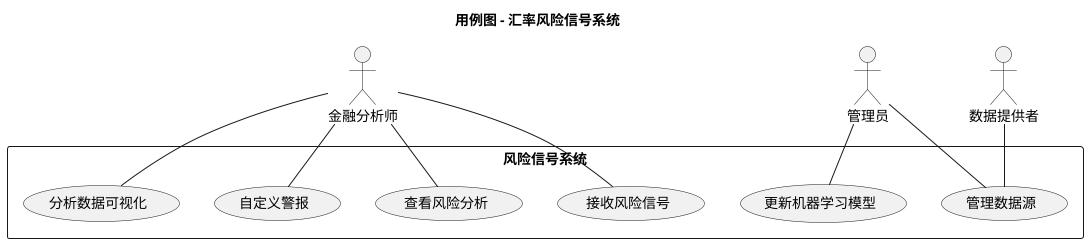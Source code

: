 @startuml
title 用例图 - 汇率风险信号系统

actor "金融分析师" as 分析师
actor "管理员" as 管理员
actor "数据提供者" as 提供者

rectangle "风险信号系统" {
  usecase "接收风险信号" as U1
  usecase "查看风险分析" as U2
  usecase "自定义警报" as U3
  usecase "分析数据可视化" as U4
  usecase "管理数据源" as U5
  usecase "更新机器学习模型" as U6
}

分析师 -- U1
分析师 -- U2
分析师 -- U3
分析师 -- U4
管理员 -- U5
管理员 -- U6
提供者 -- U5

@enduml
